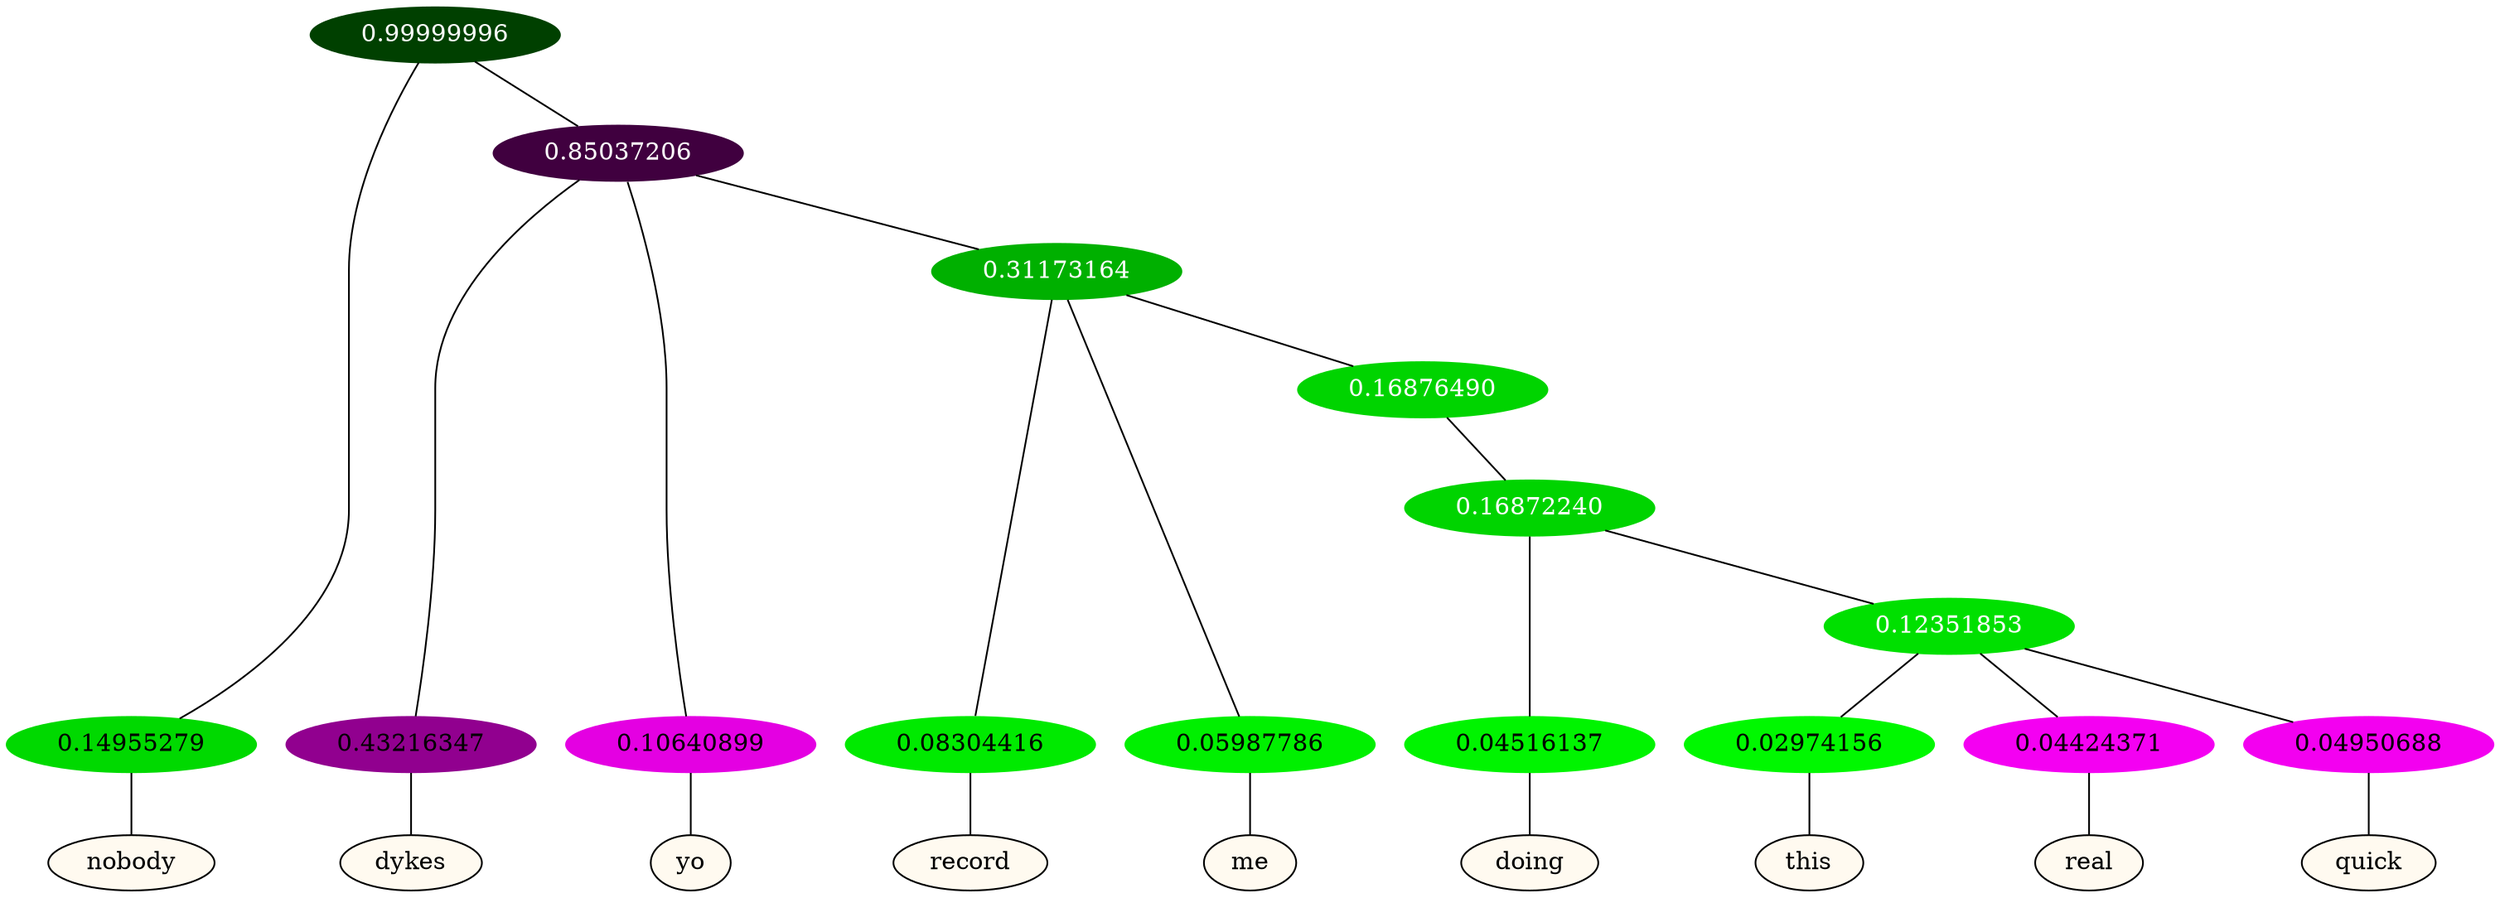 graph {
	node [format=png height=0.15 nodesep=0.001 ordering=out overlap=prism overlap_scaling=0.01 ranksep=0.001 ratio=0.2 style=filled width=0.15]
	{
		rank=same
		a_w_1 [label=nobody color=black fillcolor=floralwhite style="filled,solid"]
		a_w_3 [label=dykes color=black fillcolor=floralwhite style="filled,solid"]
		a_w_4 [label=yo color=black fillcolor=floralwhite style="filled,solid"]
		a_w_6 [label=record color=black fillcolor=floralwhite style="filled,solid"]
		a_w_7 [label=me color=black fillcolor=floralwhite style="filled,solid"]
		a_w_10 [label=doing color=black fillcolor=floralwhite style="filled,solid"]
		a_w_12 [label=this color=black fillcolor=floralwhite style="filled,solid"]
		a_w_13 [label=real color=black fillcolor=floralwhite style="filled,solid"]
		a_w_14 [label=quick color=black fillcolor=floralwhite style="filled,solid"]
	}
	a_n_1 -- a_w_1
	a_n_3 -- a_w_3
	a_n_4 -- a_w_4
	a_n_6 -- a_w_6
	a_n_7 -- a_w_7
	a_n_10 -- a_w_10
	a_n_12 -- a_w_12
	a_n_13 -- a_w_13
	a_n_14 -- a_w_14
	{
		rank=same
		a_n_1 [label=0.14955279 color="0.334 1.000 0.850" fontcolor=black]
		a_n_3 [label=0.43216347 color="0.835 1.000 0.568" fontcolor=black]
		a_n_4 [label=0.10640899 color="0.835 1.000 0.894" fontcolor=black]
		a_n_6 [label=0.08304416 color="0.334 1.000 0.917" fontcolor=black]
		a_n_7 [label=0.05987786 color="0.334 1.000 0.940" fontcolor=black]
		a_n_10 [label=0.04516137 color="0.334 1.000 0.955" fontcolor=black]
		a_n_12 [label=0.02974156 color="0.334 1.000 0.970" fontcolor=black]
		a_n_13 [label=0.04424371 color="0.835 1.000 0.956" fontcolor=black]
		a_n_14 [label=0.04950688 color="0.835 1.000 0.950" fontcolor=black]
	}
	a_n_0 [label=0.99999996 color="0.334 1.000 0.250" fontcolor=grey99]
	a_n_0 -- a_n_1
	a_n_2 [label=0.85037206 color="0.835 1.000 0.250" fontcolor=grey99]
	a_n_0 -- a_n_2
	a_n_2 -- a_n_3
	a_n_2 -- a_n_4
	a_n_5 [label=0.31173164 color="0.334 1.000 0.688" fontcolor=grey99]
	a_n_2 -- a_n_5
	a_n_5 -- a_n_6
	a_n_5 -- a_n_7
	a_n_8 [label=0.16876490 color="0.334 1.000 0.831" fontcolor=grey99]
	a_n_5 -- a_n_8
	a_n_9 [label=0.16872240 color="0.334 1.000 0.831" fontcolor=grey99]
	a_n_8 -- a_n_9
	a_n_9 -- a_n_10
	a_n_11 [label=0.12351853 color="0.334 1.000 0.876" fontcolor=grey99]
	a_n_9 -- a_n_11
	a_n_11 -- a_n_12
	a_n_11 -- a_n_13
	a_n_11 -- a_n_14
}
